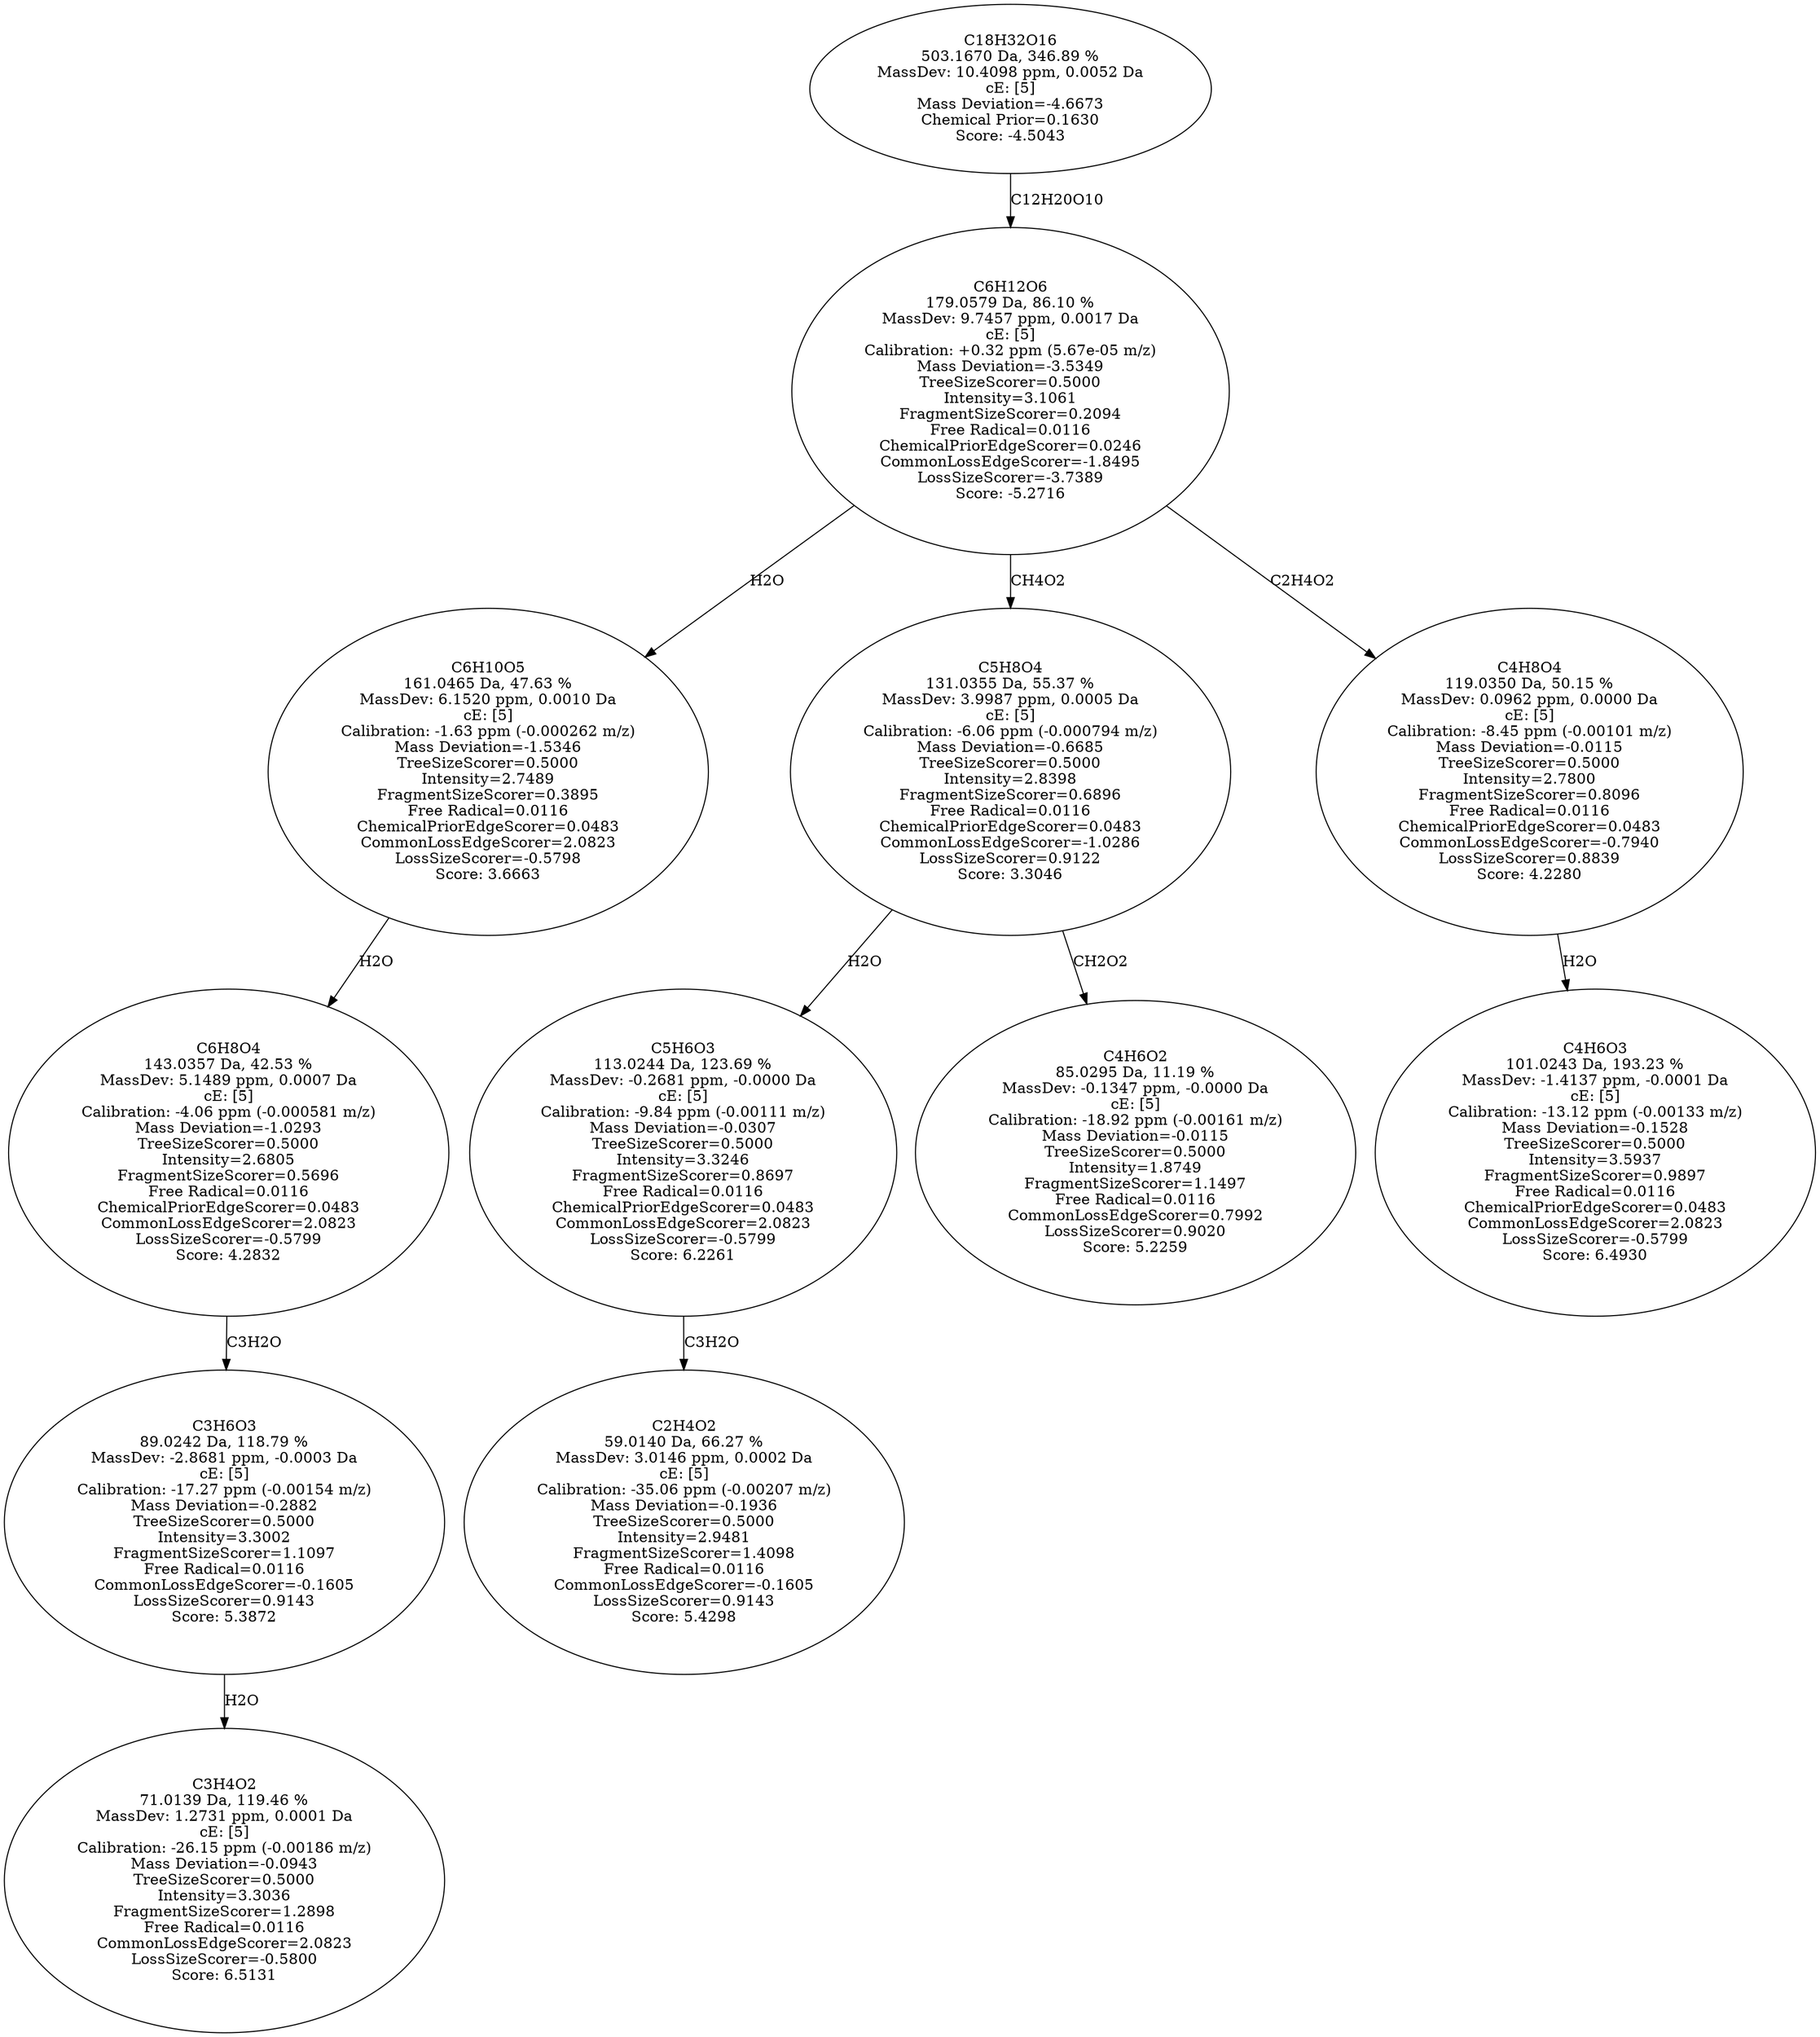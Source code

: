strict digraph {
v1 [label="C3H4O2\n71.0139 Da, 119.46 %\nMassDev: 1.2731 ppm, 0.0001 Da\ncE: [5]\nCalibration: -26.15 ppm (-0.00186 m/z)\nMass Deviation=-0.0943\nTreeSizeScorer=0.5000\nIntensity=3.3036\nFragmentSizeScorer=1.2898\nFree Radical=0.0116\nCommonLossEdgeScorer=2.0823\nLossSizeScorer=-0.5800\nScore: 6.5131"];
v2 [label="C3H6O3\n89.0242 Da, 118.79 %\nMassDev: -2.8681 ppm, -0.0003 Da\ncE: [5]\nCalibration: -17.27 ppm (-0.00154 m/z)\nMass Deviation=-0.2882\nTreeSizeScorer=0.5000\nIntensity=3.3002\nFragmentSizeScorer=1.1097\nFree Radical=0.0116\nCommonLossEdgeScorer=-0.1605\nLossSizeScorer=0.9143\nScore: 5.3872"];
v3 [label="C6H8O4\n143.0357 Da, 42.53 %\nMassDev: 5.1489 ppm, 0.0007 Da\ncE: [5]\nCalibration: -4.06 ppm (-0.000581 m/z)\nMass Deviation=-1.0293\nTreeSizeScorer=0.5000\nIntensity=2.6805\nFragmentSizeScorer=0.5696\nFree Radical=0.0116\nChemicalPriorEdgeScorer=0.0483\nCommonLossEdgeScorer=2.0823\nLossSizeScorer=-0.5799\nScore: 4.2832"];
v4 [label="C6H10O5\n161.0465 Da, 47.63 %\nMassDev: 6.1520 ppm, 0.0010 Da\ncE: [5]\nCalibration: -1.63 ppm (-0.000262 m/z)\nMass Deviation=-1.5346\nTreeSizeScorer=0.5000\nIntensity=2.7489\nFragmentSizeScorer=0.3895\nFree Radical=0.0116\nChemicalPriorEdgeScorer=0.0483\nCommonLossEdgeScorer=2.0823\nLossSizeScorer=-0.5798\nScore: 3.6663"];
v5 [label="C2H4O2\n59.0140 Da, 66.27 %\nMassDev: 3.0146 ppm, 0.0002 Da\ncE: [5]\nCalibration: -35.06 ppm (-0.00207 m/z)\nMass Deviation=-0.1936\nTreeSizeScorer=0.5000\nIntensity=2.9481\nFragmentSizeScorer=1.4098\nFree Radical=0.0116\nCommonLossEdgeScorer=-0.1605\nLossSizeScorer=0.9143\nScore: 5.4298"];
v6 [label="C5H6O3\n113.0244 Da, 123.69 %\nMassDev: -0.2681 ppm, -0.0000 Da\ncE: [5]\nCalibration: -9.84 ppm (-0.00111 m/z)\nMass Deviation=-0.0307\nTreeSizeScorer=0.5000\nIntensity=3.3246\nFragmentSizeScorer=0.8697\nFree Radical=0.0116\nChemicalPriorEdgeScorer=0.0483\nCommonLossEdgeScorer=2.0823\nLossSizeScorer=-0.5799\nScore: 6.2261"];
v7 [label="C4H6O2\n85.0295 Da, 11.19 %\nMassDev: -0.1347 ppm, -0.0000 Da\ncE: [5]\nCalibration: -18.92 ppm (-0.00161 m/z)\nMass Deviation=-0.0115\nTreeSizeScorer=0.5000\nIntensity=1.8749\nFragmentSizeScorer=1.1497\nFree Radical=0.0116\nCommonLossEdgeScorer=0.7992\nLossSizeScorer=0.9020\nScore: 5.2259"];
v8 [label="C5H8O4\n131.0355 Da, 55.37 %\nMassDev: 3.9987 ppm, 0.0005 Da\ncE: [5]\nCalibration: -6.06 ppm (-0.000794 m/z)\nMass Deviation=-0.6685\nTreeSizeScorer=0.5000\nIntensity=2.8398\nFragmentSizeScorer=0.6896\nFree Radical=0.0116\nChemicalPriorEdgeScorer=0.0483\nCommonLossEdgeScorer=-1.0286\nLossSizeScorer=0.9122\nScore: 3.3046"];
v9 [label="C4H6O3\n101.0243 Da, 193.23 %\nMassDev: -1.4137 ppm, -0.0001 Da\ncE: [5]\nCalibration: -13.12 ppm (-0.00133 m/z)\nMass Deviation=-0.1528\nTreeSizeScorer=0.5000\nIntensity=3.5937\nFragmentSizeScorer=0.9897\nFree Radical=0.0116\nChemicalPriorEdgeScorer=0.0483\nCommonLossEdgeScorer=2.0823\nLossSizeScorer=-0.5799\nScore: 6.4930"];
v10 [label="C4H8O4\n119.0350 Da, 50.15 %\nMassDev: 0.0962 ppm, 0.0000 Da\ncE: [5]\nCalibration: -8.45 ppm (-0.00101 m/z)\nMass Deviation=-0.0115\nTreeSizeScorer=0.5000\nIntensity=2.7800\nFragmentSizeScorer=0.8096\nFree Radical=0.0116\nChemicalPriorEdgeScorer=0.0483\nCommonLossEdgeScorer=-0.7940\nLossSizeScorer=0.8839\nScore: 4.2280"];
v11 [label="C6H12O6\n179.0579 Da, 86.10 %\nMassDev: 9.7457 ppm, 0.0017 Da\ncE: [5]\nCalibration: +0.32 ppm (5.67e-05 m/z)\nMass Deviation=-3.5349\nTreeSizeScorer=0.5000\nIntensity=3.1061\nFragmentSizeScorer=0.2094\nFree Radical=0.0116\nChemicalPriorEdgeScorer=0.0246\nCommonLossEdgeScorer=-1.8495\nLossSizeScorer=-3.7389\nScore: -5.2716"];
v12 [label="C18H32O16\n503.1670 Da, 346.89 %\nMassDev: 10.4098 ppm, 0.0052 Da\ncE: [5]\nMass Deviation=-4.6673\nChemical Prior=0.1630\nScore: -4.5043"];
v2 -> v1 [label="H2O"];
v3 -> v2 [label="C3H2O"];
v4 -> v3 [label="H2O"];
v11 -> v4 [label="H2O"];
v6 -> v5 [label="C3H2O"];
v8 -> v6 [label="H2O"];
v8 -> v7 [label="CH2O2"];
v11 -> v8 [label="CH4O2"];
v10 -> v9 [label="H2O"];
v11 -> v10 [label="C2H4O2"];
v12 -> v11 [label="C12H20O10"];
}